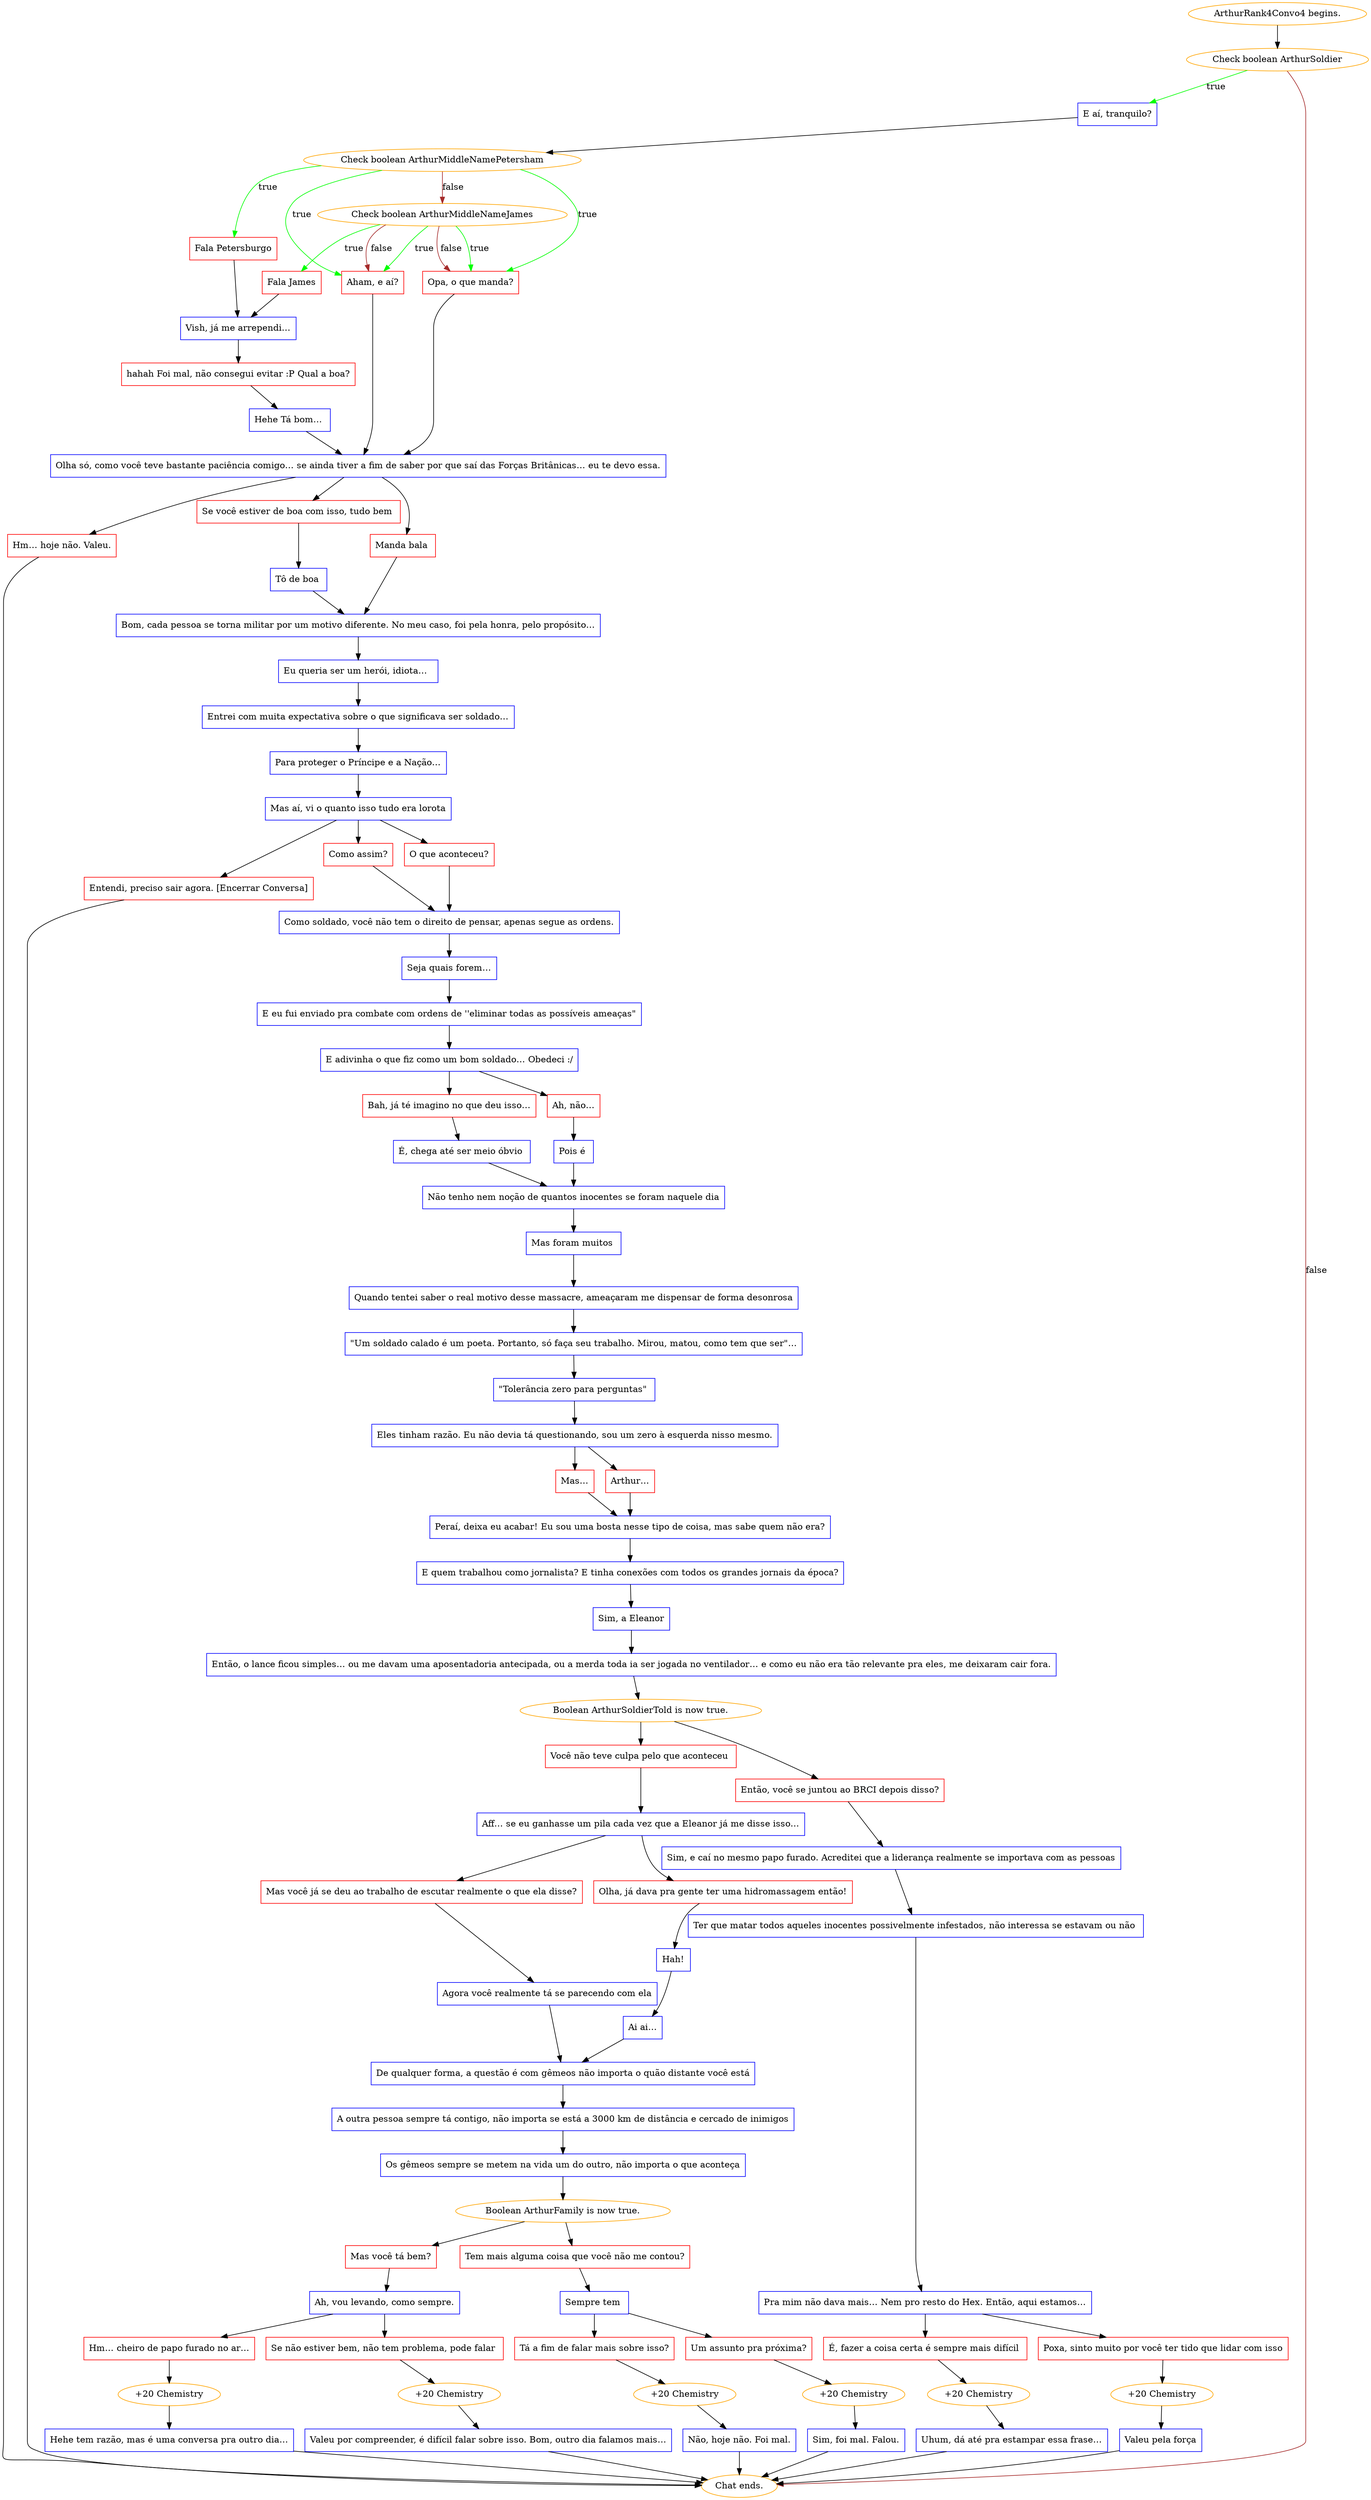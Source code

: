 digraph {
	"ArthurRank4Convo4 begins." [color=orange];
		"ArthurRank4Convo4 begins." -> j1651121292;
	j1651121292 [label="Check boolean ArthurSoldier",color=orange];
		j1651121292 -> j1613017965 [label=true,color=green];
		j1651121292 -> "Chat ends." [label=false,color=brown];
	j1613017965 [label="E aí, tranquilo?",shape=box,color=blue];
		j1613017965 -> j2062515714;
	"Chat ends." [color=orange];
	j2062515714 [label="Check boolean ArthurMiddleNamePetersham",color=orange];
		j2062515714 -> j1561763430 [label=true,color=green];
		j2062515714 -> j1451193039 [label=true,color=green];
		j2062515714 -> j3788799170 [label=true,color=green];
		j2062515714 -> j2878711458 [label=false,color=brown];
	j1561763430 [label="Fala Petersburgo",shape=box,color=red];
		j1561763430 -> j3887082518;
	j1451193039 [label="Aham, e aí?",shape=box,color=red];
		j1451193039 -> j3606265713;
	j3788799170 [label="Opa, o que manda?",shape=box,color=red];
		j3788799170 -> j3606265713;
	j2878711458 [label="Check boolean ArthurMiddleNameJames",color=orange];
		j2878711458 -> j2056393753 [label=true,color=green];
		j2878711458 -> j1451193039 [label=true,color=green];
		j2878711458 -> j3788799170 [label=true,color=green];
		j2878711458 -> j1451193039 [label=false,color=brown];
		j2878711458 -> j3788799170 [label=false,color=brown];
	j3887082518 [label="Vish, já me arrependi…",shape=box,color=blue];
		j3887082518 -> j936678570;
	j3606265713 [label="Olha só, como você teve bastante paciência comigo… se ainda tiver a fim de saber por que saí das Forças Britânicas… eu te devo essa.",shape=box,color=blue];
		j3606265713 -> j781019634;
		j3606265713 -> j583982029;
		j3606265713 -> j1391656029;
	j2056393753 [label="Fala James",shape=box,color=red];
		j2056393753 -> j3887082518;
	j936678570 [label="hahah Foi mal, não consegui evitar :P Qual a boa?",shape=box,color=red];
		j936678570 -> j1784657523;
	j781019634 [label="Se você estiver de boa com isso, tudo bem ",shape=box,color=red];
		j781019634 -> j853618502;
	j583982029 [label="Manda bala ",shape=box,color=red];
		j583982029 -> j1312141729;
	j1391656029 [label="Hm… hoje não. Valeu.",shape=box,color=red];
		j1391656029 -> "Chat ends.";
	j1784657523 [label="Hehe Tá bom… ",shape=box,color=blue];
		j1784657523 -> j3606265713;
	j853618502 [label="Tô de boa ",shape=box,color=blue];
		j853618502 -> j1312141729;
	j1312141729 [label="Bom, cada pessoa se torna militar por um motivo diferente. No meu caso, foi pela honra, pelo propósito…",shape=box,color=blue];
		j1312141729 -> j1677876507;
	j1677876507 [label="Eu queria ser um herói, idiota…  ",shape=box,color=blue];
		j1677876507 -> j1033730866;
	j1033730866 [label="Entrei com muita expectativa sobre o que significava ser soldado…",shape=box,color=blue];
		j1033730866 -> j2619948957;
	j2619948957 [label="Para proteger o Príncipe e a Nação…",shape=box,color=blue];
		j2619948957 -> j1720110527;
	j1720110527 [label="Mas aí, vi o quanto isso tudo era lorota",shape=box,color=blue];
		j1720110527 -> j4262252338;
		j1720110527 -> j931412705;
		j1720110527 -> j1534595052;
	j4262252338 [label="O que aconteceu?",shape=box,color=red];
		j4262252338 -> j2482883709;
	j931412705 [label="Como assim?",shape=box,color=red];
		j931412705 -> j2482883709;
	j1534595052 [label="Entendi, preciso sair agora. [Encerrar Conversa]",shape=box,color=red];
		j1534595052 -> "Chat ends.";
	j2482883709 [label="Como soldado, você não tem o direito de pensar, apenas segue as ordens.",shape=box,color=blue];
		j2482883709 -> j3860637226;
	j3860637226 [label="Seja quais forem…",shape=box,color=blue];
		j3860637226 -> j1731526279;
	j1731526279 [label="E eu fui enviado pra combate com ordens de ''eliminar todas as possíveis ameaças\"",shape=box,color=blue];
		j1731526279 -> j3202173698;
	j3202173698 [label="E adivinha o que fiz como um bom soldado… Obedeci :/",shape=box,color=blue];
		j3202173698 -> j787651050;
		j3202173698 -> j3317477145;
	j787651050 [label="Bah, já té imagino no que deu isso…",shape=box,color=red];
		j787651050 -> j3380678871;
	j3317477145 [label="Ah, não…",shape=box,color=red];
		j3317477145 -> j4167750203;
	j3380678871 [label="É, chega até ser meio óbvio ",shape=box,color=blue];
		j3380678871 -> j981135974;
	j4167750203 [label="Pois é ",shape=box,color=blue];
		j4167750203 -> j981135974;
	j981135974 [label="Não tenho nem noção de quantos inocentes se foram naquele dia",shape=box,color=blue];
		j981135974 -> j1878758024;
	j1878758024 [label="Mas foram muitos ",shape=box,color=blue];
		j1878758024 -> j914439797;
	j914439797 [label="Quando tentei saber o real motivo desse massacre, ameaçaram me dispensar de forma desonrosa",shape=box,color=blue];
		j914439797 -> j3940185930;
	j3940185930 [label="\"Um soldado calado é um poeta. Portanto, só faça seu trabalho. Mirou, matou, como tem que ser\"…",shape=box,color=blue];
		j3940185930 -> j31485370;
	j31485370 [label="\"Tolerância zero para perguntas\" ",shape=box,color=blue];
		j31485370 -> j1682960450;
	j1682960450 [label="Eles tinham razão. Eu não devia tá questionando, sou um zero à esquerda nisso mesmo.",shape=box,color=blue];
		j1682960450 -> j3123015753;
		j1682960450 -> j3569391557;
	j3123015753 [label="Mas…",shape=box,color=red];
		j3123015753 -> j2133173898;
	j3569391557 [label="Arthur…",shape=box,color=red];
		j3569391557 -> j2133173898;
	j2133173898 [label="Peraí, deixa eu acabar! Eu sou uma bosta nesse tipo de coisa, mas sabe quem não era?",shape=box,color=blue];
		j2133173898 -> j2158751243;
	j2158751243 [label="E quem trabalhou como jornalista? E tinha conexões com todos os grandes jornais da época?",shape=box,color=blue];
		j2158751243 -> j1455260711;
	j1455260711 [label="Sim, a Eleanor",shape=box,color=blue];
		j1455260711 -> j185018115;
	j185018115 [label="Então, o lance ficou simples… ou me davam uma aposentadoria antecipada, ou a merda toda ia ser jogada no ventilador… e como eu não era tão relevante pra eles, me deixaram cair fora.",shape=box,color=blue];
		j185018115 -> j1539124429;
	j1539124429 [label="Boolean ArthurSoldierTold is now true.",color=orange];
		j1539124429 -> j2632181243;
		j1539124429 -> j2822172826;
	j2632181243 [label="Então, você se juntou ao BRCI depois disso?",shape=box,color=red];
		j2632181243 -> j169461628;
	j2822172826 [label="Você não teve culpa pelo que aconteceu ",shape=box,color=red];
		j2822172826 -> j817014770;
	j169461628 [label="Sim, e caí no mesmo papo furado. Acreditei que a liderança realmente se importava com as pessoas",shape=box,color=blue];
		j169461628 -> j304093398;
	j817014770 [label="Aff… se eu ganhasse um pila cada vez que a Eleanor já me disse isso…",shape=box,color=blue];
		j817014770 -> j3071394249;
		j817014770 -> j2365380419;
	j304093398 [label="Ter que matar todos aqueles inocentes possivelmente infestados, não interessa se estavam ou não ",shape=box,color=blue];
		j304093398 -> j804809577;
	j3071394249 [label="Mas você já se deu ao trabalho de escutar realmente o que ela disse?",shape=box,color=red];
		j3071394249 -> j3718264868;
	j2365380419 [label="Olha, já dava pra gente ter uma hidromassagem então!",shape=box,color=red];
		j2365380419 -> j3760901250;
	j804809577 [label="Pra mim não dava mais… Nem pro resto do Hex. Então, aqui estamos…",shape=box,color=blue];
		j804809577 -> j3066712197;
		j804809577 -> j3792892369;
	j3718264868 [label="Agora você realmente tá se parecendo com ela",shape=box,color=blue];
		j3718264868 -> j1786861947;
	j3760901250 [label="Hah!",shape=box,color=blue];
		j3760901250 -> j4231499055;
	j3066712197 [label="Poxa, sinto muito por você ter tido que lidar com isso",shape=box,color=red];
		j3066712197 -> j3362986727;
	j3792892369 [label="É, fazer a coisa certa é sempre mais difícil ",shape=box,color=red];
		j3792892369 -> j2727963191;
	j1786861947 [label="De qualquer forma, a questão é com gêmeos não importa o quão distante você está",shape=box,color=blue];
		j1786861947 -> j3400462483;
	j4231499055 [label="Ai ai…",shape=box,color=blue];
		j4231499055 -> j1786861947;
	j3362986727 [label="+20 Chemistry",color=orange];
		j3362986727 -> j282114708;
	j2727963191 [label="+20 Chemistry",color=orange];
		j2727963191 -> j1862290706;
	j3400462483 [label="A outra pessoa sempre tá contigo, não importa se está a 3000 km de distância e cercado de inimigos",shape=box,color=blue];
		j3400462483 -> j94594634;
	j282114708 [label="Valeu pela força",shape=box,color=blue];
		j282114708 -> "Chat ends.";
	j1862290706 [label="Uhum, dá até pra estampar essa frase…",shape=box,color=blue];
		j1862290706 -> "Chat ends.";
	j94594634 [label="Os gêmeos sempre se metem na vida um do outro, não importa o que aconteça",shape=box,color=blue];
		j94594634 -> j730258552;
	j730258552 [label="Boolean ArthurFamily is now true.",color=orange];
		j730258552 -> j2506033638;
		j730258552 -> j1594786763;
	j2506033638 [label="Mas você tá bem?",shape=box,color=red];
		j2506033638 -> j1873967018;
	j1594786763 [label="Tem mais alguma coisa que você não me contou?",shape=box,color=red];
		j1594786763 -> j4211690363;
	j1873967018 [label="Ah, vou levando, como sempre.",shape=box,color=blue];
		j1873967018 -> j2515745457;
		j1873967018 -> j3690651896;
	j4211690363 [label="Sempre tem ",shape=box,color=blue];
		j4211690363 -> j172737458;
		j4211690363 -> j1812196814;
	j2515745457 [label="Se não estiver bem, não tem problema, pode falar ",shape=box,color=red];
		j2515745457 -> j3819844114;
	j3690651896 [label="Hm… cheiro de papo furado no ar…",shape=box,color=red];
		j3690651896 -> j2785490302;
	j172737458 [label="Um assunto pra próxima?",shape=box,color=red];
		j172737458 -> j1403311038;
	j1812196814 [label="Tá a fim de falar mais sobre isso?",shape=box,color=red];
		j1812196814 -> j3413383444;
	j3819844114 [label="+20 Chemistry",color=orange];
		j3819844114 -> j332521020;
	j2785490302 [label="+20 Chemistry",color=orange];
		j2785490302 -> j3302430932;
	j1403311038 [label="+20 Chemistry",color=orange];
		j1403311038 -> j3450223198;
	j3413383444 [label="+20 Chemistry",color=orange];
		j3413383444 -> j3000879685;
	j332521020 [label="Valeu por compreender, é difícil falar sobre isso. Bom, outro dia falamos mais…",shape=box,color=blue];
		j332521020 -> "Chat ends.";
	j3302430932 [label="Hehe tem razão, mas é uma conversa pra outro dia…",shape=box,color=blue];
		j3302430932 -> "Chat ends.";
	j3450223198 [label="Sim, foi mal. Falou.",shape=box,color=blue];
		j3450223198 -> "Chat ends.";
	j3000879685 [label="Não, hoje não. Foi mal.",shape=box,color=blue];
		j3000879685 -> "Chat ends.";
}